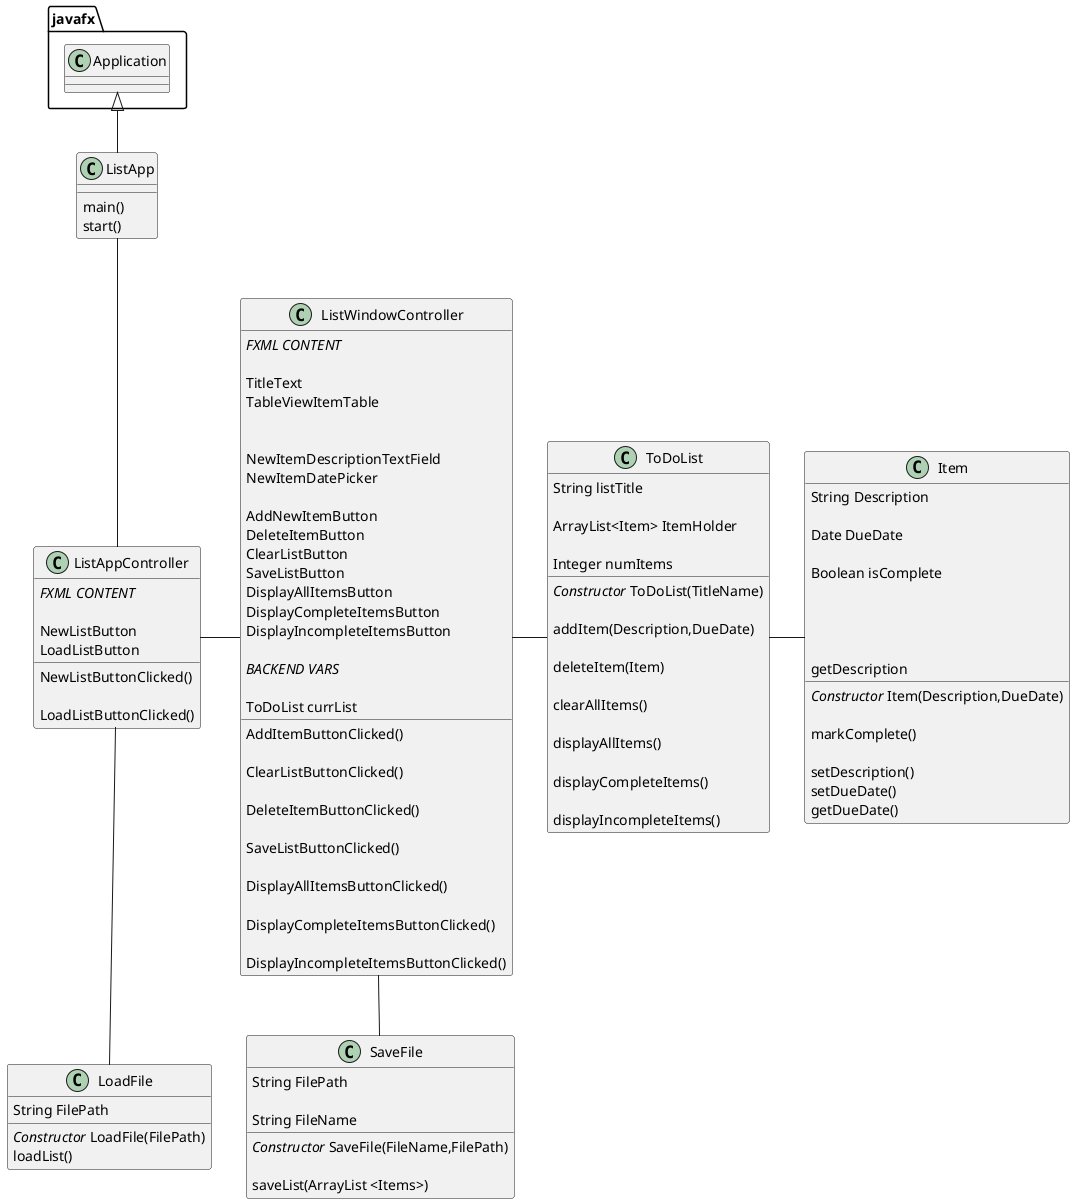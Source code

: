 @startuml
'https://plantuml.com/class-diagram



class ListWindowController{
//FXML CONTENT//

TitleText
TableViewItemTable


NewItemDescriptionTextField
NewItemDatePicker

AddNewItemButton
DeleteItemButton
ClearListButton
SaveListButton
DisplayAllItemsButton
DisplayCompleteItemsButton
DisplayIncompleteItemsButton

//BACKEND VARS//

ToDoList currList

AddItemButtonClicked()

ClearListButtonClicked()

DeleteItemButtonClicked()

SaveListButtonClicked()

DisplayAllItemsButtonClicked()

DisplayCompleteItemsButtonClicked()

DisplayIncompleteItemsButtonClicked()


}

class ListApp{
main()
start()
}


class ListAppController{

//FXML CONTENT//

NewListButton
LoadListButton



NewListButtonClicked()

LoadListButtonClicked()
}

class ToDoList{
String listTitle

ArrayList<Item> ItemHolder

Integer numItems


//Constructor// ToDoList(TitleName)

addItem(Description,DueDate)

deleteItem(Item)

clearAllItems()

displayAllItems()

displayCompleteItems()

displayIncompleteItems()


}

class Item{
String Description

Date DueDate

Boolean isComplete

//Constructor// Item(Description,DueDate)

markComplete()

setDescription()
setDueDate()

getDescription
getDueDate()


}

class SaveFile{
String FilePath

String FileName

//Constructor// SaveFile(FileName,FilePath)

saveList(ArrayList <Items>)

}

class LoadFile{
String FilePath

//Constructor// LoadFile(FilePath)


loadList()



}



javafx.Application <|-- ListApp

ListApp -- ListAppController
ListAppController - ListWindowController
ListAppController -- LoadFile

ListWindowController - ToDoList
ListWindowController -- SaveFile

ToDoList - Item





@enduml